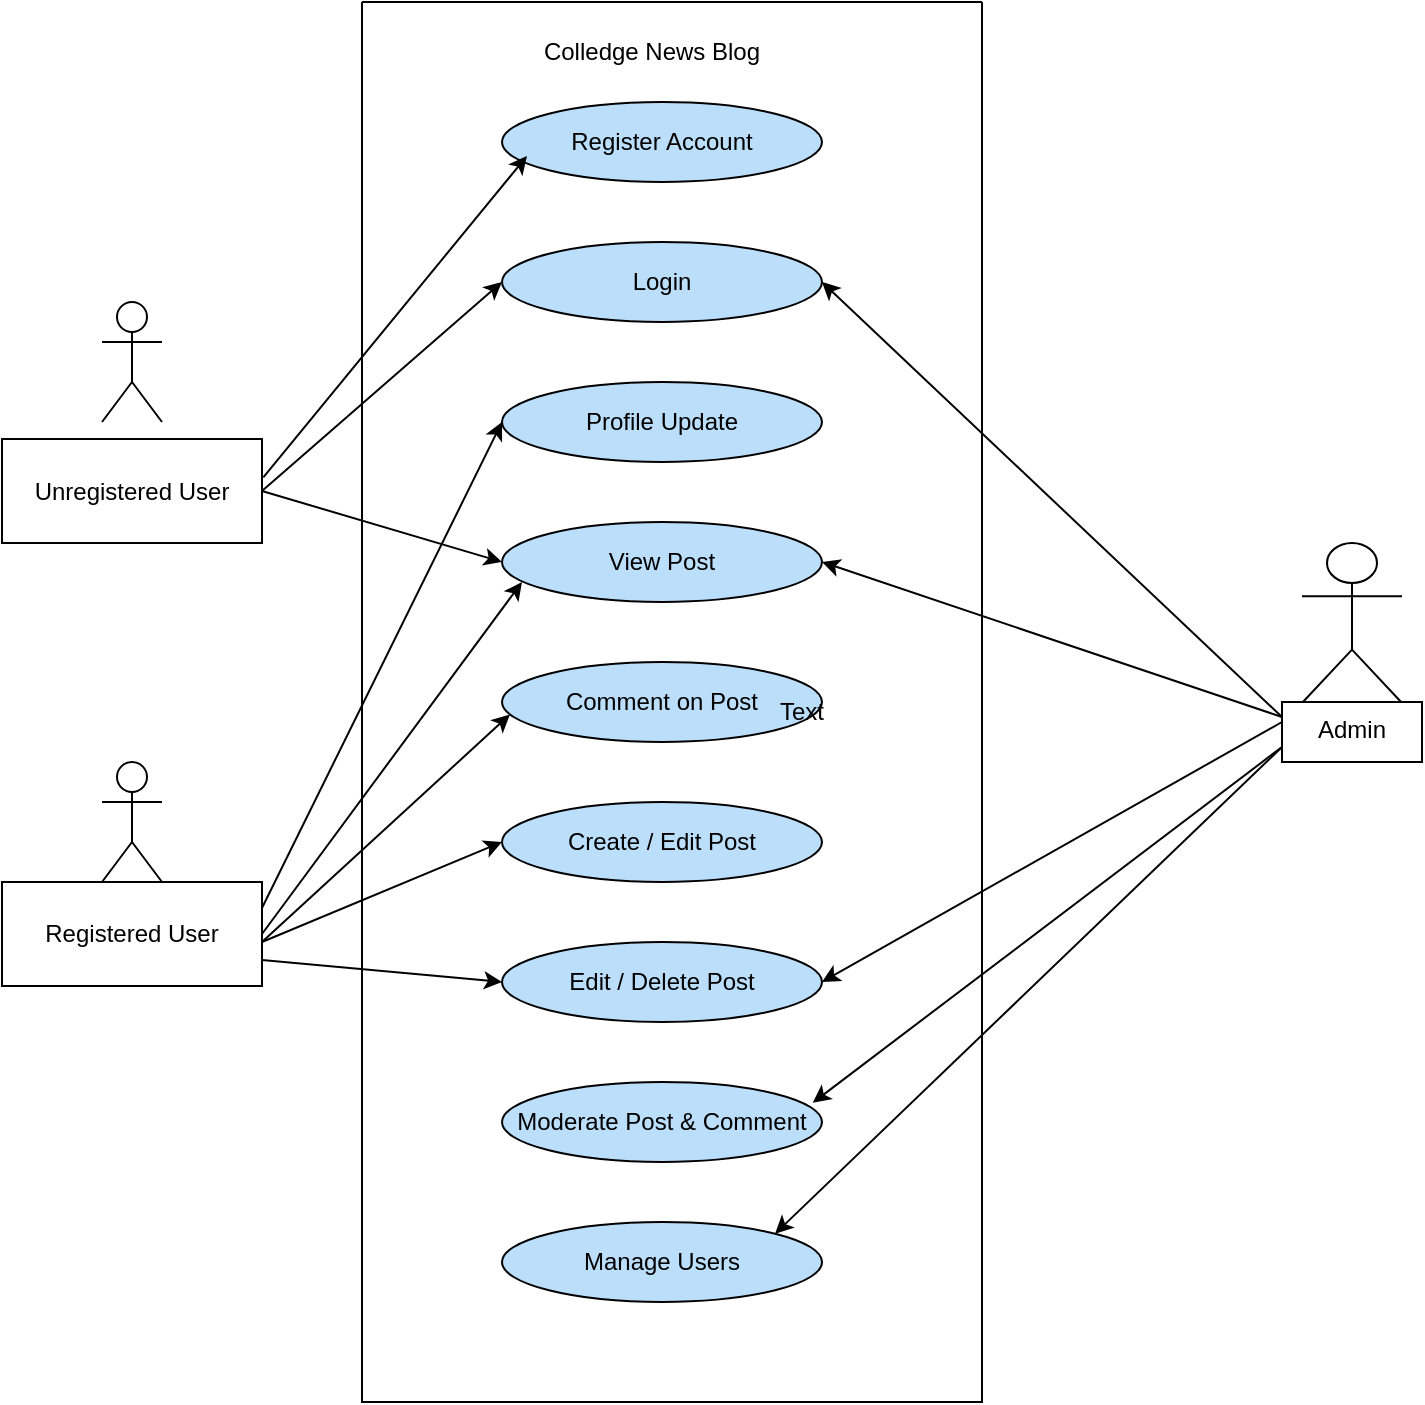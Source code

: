 <mxfile version="26.0.16">
  <diagram id="C5RBs43oDa-KdzZeNtuy" name="Page-1">
    <mxGraphModel dx="2954" dy="1274" grid="1" gridSize="10" guides="1" tooltips="1" connect="1" arrows="1" fold="1" page="1" pageScale="1" pageWidth="827" pageHeight="1169" math="0" shadow="0">
      <root>
        <mxCell id="WIyWlLk6GJQsqaUBKTNV-0" />
        <mxCell id="WIyWlLk6GJQsqaUBKTNV-1" parent="WIyWlLk6GJQsqaUBKTNV-0" />
        <mxCell id="0gS7240jSeTBhAyD8oQ2-6" value="" style="shape=umlActor;verticalLabelPosition=bottom;verticalAlign=top;html=1;outlineConnect=0;" parent="WIyWlLk6GJQsqaUBKTNV-1" vertex="1">
          <mxGeometry x="1360" y="320.5" width="50" height="80" as="geometry" />
        </mxCell>
        <mxCell id="0gS7240jSeTBhAyD8oQ2-31" value="Actor" style="shape=umlActor;verticalLabelPosition=bottom;verticalAlign=top;html=1;outlineConnect=0;" parent="WIyWlLk6GJQsqaUBKTNV-1" vertex="1">
          <mxGeometry x="760" y="430" width="30" height="60" as="geometry" />
        </mxCell>
        <mxCell id="0gS7240jSeTBhAyD8oQ2-32" value="Actor" style="shape=umlActor;verticalLabelPosition=bottom;verticalAlign=top;html=1;outlineConnect=0;" parent="WIyWlLk6GJQsqaUBKTNV-1" vertex="1">
          <mxGeometry x="760" y="200" width="30" height="60" as="geometry" />
        </mxCell>
        <mxCell id="0gS7240jSeTBhAyD8oQ2-33" value="Registered User" style="rounded=0;whiteSpace=wrap;html=1;" parent="WIyWlLk6GJQsqaUBKTNV-1" vertex="1">
          <mxGeometry x="710" y="490" width="130" height="52" as="geometry" />
        </mxCell>
        <mxCell id="0gS7240jSeTBhAyD8oQ2-34" value="Unregistered User" style="rounded=0;whiteSpace=wrap;html=1;" parent="WIyWlLk6GJQsqaUBKTNV-1" vertex="1">
          <mxGeometry x="710" y="268.5" width="130" height="52" as="geometry" />
        </mxCell>
        <mxCell id="2I329BUkaSqHoE0faXz8-1" value="Register Account" style="ellipse;whiteSpace=wrap;fillColor=#BBDEFB;strokeColor=#000000;" vertex="1" parent="WIyWlLk6GJQsqaUBKTNV-1">
          <mxGeometry x="960" y="100" width="160" height="40" as="geometry" />
        </mxCell>
        <mxCell id="2I329BUkaSqHoE0faXz8-10" value="Login" style="ellipse;whiteSpace=wrap;fillColor=#BBDEFB;strokeColor=#000000;" vertex="1" parent="WIyWlLk6GJQsqaUBKTNV-1">
          <mxGeometry x="960" y="170" width="160" height="40" as="geometry" />
        </mxCell>
        <mxCell id="2I329BUkaSqHoE0faXz8-11" value="View Post" style="ellipse;whiteSpace=wrap;fillColor=#BBDEFB;strokeColor=#000000;" vertex="1" parent="WIyWlLk6GJQsqaUBKTNV-1">
          <mxGeometry x="960" y="310" width="160" height="40" as="geometry" />
        </mxCell>
        <mxCell id="2I329BUkaSqHoE0faXz8-12" value="Profile Update" style="ellipse;whiteSpace=wrap;fillColor=#BBDEFB;strokeColor=#000000;" vertex="1" parent="WIyWlLk6GJQsqaUBKTNV-1">
          <mxGeometry x="960" y="240" width="160" height="40" as="geometry" />
        </mxCell>
        <mxCell id="2I329BUkaSqHoE0faXz8-13" value="Comment on Post" style="ellipse;whiteSpace=wrap;fillColor=#BBDEFB;strokeColor=#000000;" vertex="1" parent="WIyWlLk6GJQsqaUBKTNV-1">
          <mxGeometry x="960" y="380" width="160" height="40" as="geometry" />
        </mxCell>
        <mxCell id="2I329BUkaSqHoE0faXz8-14" value="Create / Edit Post" style="ellipse;whiteSpace=wrap;fillColor=#BBDEFB;strokeColor=#000000;" vertex="1" parent="WIyWlLk6GJQsqaUBKTNV-1">
          <mxGeometry x="960" y="450" width="160" height="40" as="geometry" />
        </mxCell>
        <mxCell id="2I329BUkaSqHoE0faXz8-15" value="Edit / Delete Post" style="ellipse;whiteSpace=wrap;fillColor=#BBDEFB;strokeColor=#000000;" vertex="1" parent="WIyWlLk6GJQsqaUBKTNV-1">
          <mxGeometry x="960" y="520" width="160" height="40" as="geometry" />
        </mxCell>
        <mxCell id="2I329BUkaSqHoE0faXz8-16" value="Moderate Post &amp; Comment" style="ellipse;whiteSpace=wrap;fillColor=#BBDEFB;strokeColor=#000000;" vertex="1" parent="WIyWlLk6GJQsqaUBKTNV-1">
          <mxGeometry x="960" y="590" width="160" height="40" as="geometry" />
        </mxCell>
        <mxCell id="2I329BUkaSqHoE0faXz8-18" value="Manage Users" style="ellipse;whiteSpace=wrap;fillColor=#BBDEFB;strokeColor=#000000;" vertex="1" parent="WIyWlLk6GJQsqaUBKTNV-1">
          <mxGeometry x="960" y="660" width="160" height="40" as="geometry" />
        </mxCell>
        <mxCell id="2I329BUkaSqHoE0faXz8-26" value="" style="swimlane;startSize=0;" vertex="1" parent="WIyWlLk6GJQsqaUBKTNV-1">
          <mxGeometry x="890" y="50" width="310" height="700" as="geometry" />
        </mxCell>
        <mxCell id="2I329BUkaSqHoE0faXz8-37" value="" style="endArrow=classic;html=1;rounded=0;entryX=0.025;entryY=0.789;entryDx=0;entryDy=0;entryPerimeter=0;" edge="1" parent="2I329BUkaSqHoE0faXz8-26">
          <mxGeometry width="50" height="50" relative="1" as="geometry">
            <mxPoint x="-50" y="470" as="sourcePoint" />
            <mxPoint x="74" y="355.78" as="targetPoint" />
            <Array as="points">
              <mxPoint x="74" y="356.22" />
            </Array>
          </mxGeometry>
        </mxCell>
        <mxCell id="2I329BUkaSqHoE0faXz8-50" value="Colledge News Blog" style="text;html=1;align=center;verticalAlign=middle;whiteSpace=wrap;rounded=0;" vertex="1" parent="2I329BUkaSqHoE0faXz8-26">
          <mxGeometry x="20" y="10" width="250" height="30" as="geometry" />
        </mxCell>
        <mxCell id="2I329BUkaSqHoE0faXz8-31" value="" style="endArrow=classic;html=1;rounded=0;entryX=0.078;entryY=0.675;entryDx=0;entryDy=0;entryPerimeter=0;exitX=1.005;exitY=0.37;exitDx=0;exitDy=0;exitPerimeter=0;" edge="1" parent="WIyWlLk6GJQsqaUBKTNV-1" source="0gS7240jSeTBhAyD8oQ2-34" target="2I329BUkaSqHoE0faXz8-1">
          <mxGeometry width="50" height="50" relative="1" as="geometry">
            <mxPoint x="840" y="270" as="sourcePoint" />
            <mxPoint x="1004" y="17" as="targetPoint" />
          </mxGeometry>
        </mxCell>
        <mxCell id="2I329BUkaSqHoE0faXz8-33" value="" style="endArrow=classic;html=1;rounded=0;entryX=0;entryY=0.5;entryDx=0;entryDy=0;exitX=1;exitY=0.5;exitDx=0;exitDy=0;" edge="1" parent="WIyWlLk6GJQsqaUBKTNV-1" source="0gS7240jSeTBhAyD8oQ2-34" target="2I329BUkaSqHoE0faXz8-10">
          <mxGeometry width="50" height="50" relative="1" as="geometry">
            <mxPoint x="851" y="298" as="sourcePoint" />
            <mxPoint x="982" y="137" as="targetPoint" />
          </mxGeometry>
        </mxCell>
        <mxCell id="2I329BUkaSqHoE0faXz8-34" value="" style="endArrow=classic;html=1;rounded=0;entryX=0;entryY=0.5;entryDx=0;entryDy=0;exitX=1;exitY=0.5;exitDx=0;exitDy=0;" edge="1" parent="WIyWlLk6GJQsqaUBKTNV-1" source="0gS7240jSeTBhAyD8oQ2-34" target="2I329BUkaSqHoE0faXz8-11">
          <mxGeometry width="50" height="50" relative="1" as="geometry">
            <mxPoint x="861" y="308" as="sourcePoint" />
            <mxPoint x="992" y="147" as="targetPoint" />
          </mxGeometry>
        </mxCell>
        <mxCell id="2I329BUkaSqHoE0faXz8-35" value="" style="endArrow=classic;html=1;rounded=0;entryX=0;entryY=0.5;entryDx=0;entryDy=0;exitX=1;exitY=0.25;exitDx=0;exitDy=0;" edge="1" parent="WIyWlLk6GJQsqaUBKTNV-1" source="0gS7240jSeTBhAyD8oQ2-33" target="2I329BUkaSqHoE0faXz8-12">
          <mxGeometry width="50" height="50" relative="1" as="geometry">
            <mxPoint x="850" y="305" as="sourcePoint" />
            <mxPoint x="970" y="340" as="targetPoint" />
          </mxGeometry>
        </mxCell>
        <mxCell id="2I329BUkaSqHoE0faXz8-36" value="" style="endArrow=classic;html=1;rounded=0;exitX=1;exitY=0.5;exitDx=0;exitDy=0;" edge="1" parent="WIyWlLk6GJQsqaUBKTNV-1" source="0gS7240jSeTBhAyD8oQ2-33">
          <mxGeometry width="50" height="50" relative="1" as="geometry">
            <mxPoint x="860" y="315" as="sourcePoint" />
            <mxPoint x="970" y="340" as="targetPoint" />
          </mxGeometry>
        </mxCell>
        <mxCell id="2I329BUkaSqHoE0faXz8-38" value="" style="endArrow=classic;html=1;rounded=0;" edge="1" parent="WIyWlLk6GJQsqaUBKTNV-1">
          <mxGeometry width="50" height="50" relative="1" as="geometry">
            <mxPoint x="840" y="520" as="sourcePoint" />
            <mxPoint x="960" y="470" as="targetPoint" />
          </mxGeometry>
        </mxCell>
        <mxCell id="2I329BUkaSqHoE0faXz8-39" value="" style="endArrow=classic;html=1;rounded=0;entryX=0;entryY=0.5;entryDx=0;entryDy=0;exitX=1;exitY=0.75;exitDx=0;exitDy=0;" edge="1" parent="WIyWlLk6GJQsqaUBKTNV-1" source="0gS7240jSeTBhAyD8oQ2-33" target="2I329BUkaSqHoE0faXz8-15">
          <mxGeometry width="50" height="50" relative="1" as="geometry">
            <mxPoint x="860" y="540" as="sourcePoint" />
            <mxPoint x="984" y="432" as="targetPoint" />
          </mxGeometry>
        </mxCell>
        <mxCell id="2I329BUkaSqHoE0faXz8-40" value="Admin" style="whiteSpace=wrap;html=1;verticalAlign=top;" vertex="1" parent="WIyWlLk6GJQsqaUBKTNV-1">
          <mxGeometry x="1350" y="400" width="70" height="30" as="geometry" />
        </mxCell>
        <mxCell id="2I329BUkaSqHoE0faXz8-41" value="" style="endArrow=classic;html=1;rounded=0;entryX=1;entryY=0.5;entryDx=0;entryDy=0;exitX=0;exitY=0.25;exitDx=0;exitDy=0;" edge="1" parent="WIyWlLk6GJQsqaUBKTNV-1" source="2I329BUkaSqHoE0faXz8-40" target="2I329BUkaSqHoE0faXz8-11">
          <mxGeometry width="50" height="50" relative="1" as="geometry">
            <mxPoint x="850" y="513" as="sourcePoint" />
            <mxPoint x="970" y="270" as="targetPoint" />
          </mxGeometry>
        </mxCell>
        <mxCell id="2I329BUkaSqHoE0faXz8-42" value="" style="endArrow=classic;html=1;rounded=0;entryX=1;entryY=0.5;entryDx=0;entryDy=0;exitX=0;exitY=0.25;exitDx=0;exitDy=0;" edge="1" parent="WIyWlLk6GJQsqaUBKTNV-1" source="2I329BUkaSqHoE0faXz8-40" target="2I329BUkaSqHoE0faXz8-10">
          <mxGeometry width="50" height="50" relative="1" as="geometry">
            <mxPoint x="1350" y="418" as="sourcePoint" />
            <mxPoint x="1130" y="340" as="targetPoint" />
          </mxGeometry>
        </mxCell>
        <mxCell id="2I329BUkaSqHoE0faXz8-46" value="" style="endArrow=classic;html=1;rounded=0;exitX=0;exitY=0.75;exitDx=0;exitDy=0;entryX=1;entryY=0;entryDx=0;entryDy=0;" edge="1" parent="WIyWlLk6GJQsqaUBKTNV-1" source="2I329BUkaSqHoE0faXz8-40" target="2I329BUkaSqHoE0faXz8-18">
          <mxGeometry width="50" height="50" relative="1" as="geometry">
            <mxPoint x="1360" y="418" as="sourcePoint" />
            <mxPoint x="1130" y="340" as="targetPoint" />
          </mxGeometry>
        </mxCell>
        <mxCell id="2I329BUkaSqHoE0faXz8-47" value="" style="endArrow=classic;html=1;rounded=0;entryX=0.971;entryY=0.26;entryDx=0;entryDy=0;exitX=0;exitY=0.75;exitDx=0;exitDy=0;entryPerimeter=0;" edge="1" parent="WIyWlLk6GJQsqaUBKTNV-1" source="2I329BUkaSqHoE0faXz8-40" target="2I329BUkaSqHoE0faXz8-16">
          <mxGeometry width="50" height="50" relative="1" as="geometry">
            <mxPoint x="1370" y="428" as="sourcePoint" />
            <mxPoint x="1140" y="350" as="targetPoint" />
          </mxGeometry>
        </mxCell>
        <mxCell id="2I329BUkaSqHoE0faXz8-48" value="" style="endArrow=classic;html=1;rounded=0;entryX=1;entryY=0.5;entryDx=0;entryDy=0;" edge="1" parent="WIyWlLk6GJQsqaUBKTNV-1" target="2I329BUkaSqHoE0faXz8-15">
          <mxGeometry width="50" height="50" relative="1" as="geometry">
            <mxPoint x="1350" y="410" as="sourcePoint" />
            <mxPoint x="1160" y="460.002" as="targetPoint" />
          </mxGeometry>
        </mxCell>
        <mxCell id="2I329BUkaSqHoE0faXz8-49" value="Text" style="text;html=1;align=center;verticalAlign=middle;whiteSpace=wrap;rounded=0;" vertex="1" parent="WIyWlLk6GJQsqaUBKTNV-1">
          <mxGeometry x="1080" y="390" width="60" height="30" as="geometry" />
        </mxCell>
      </root>
    </mxGraphModel>
  </diagram>
</mxfile>
